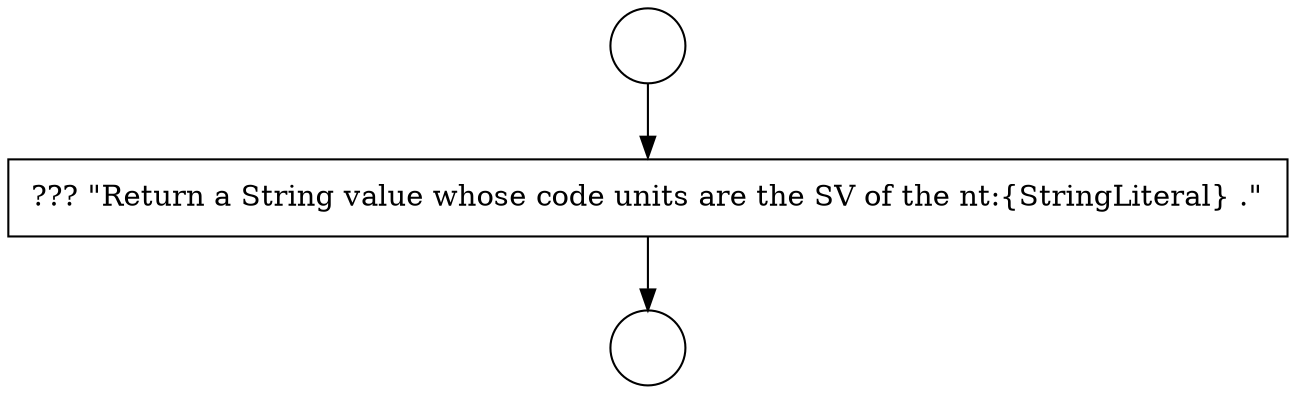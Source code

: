 digraph {
  node3454 [shape=circle label=" " color="black" fillcolor="white" style=filled]
  node3456 [shape=none, margin=0, label=<<font color="black">
    <table border="0" cellborder="1" cellspacing="0" cellpadding="10">
      <tr><td align="left">??? &quot;Return a String value whose code units are the SV of the nt:{StringLiteral} .&quot;</td></tr>
    </table>
  </font>> color="black" fillcolor="white" style=filled]
  node3455 [shape=circle label=" " color="black" fillcolor="white" style=filled]
  node3454 -> node3456 [ color="black"]
  node3456 -> node3455 [ color="black"]
}
